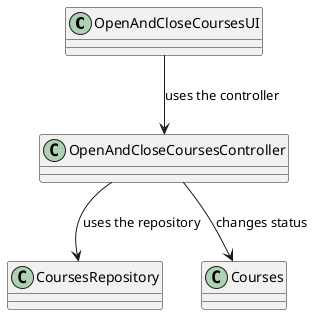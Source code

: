 @startuml
'https://plantuml.com/class-diagram

class OpenAndCloseCoursesUI  {

}

class OpenAndCloseCoursesController {

}

class CoursesRepository {

}

class Courses {

}

OpenAndCloseCoursesUI -down-> OpenAndCloseCoursesController: uses the controller
OpenAndCloseCoursesController --> CoursesRepository: uses the repository
OpenAndCloseCoursesController --> Courses: changes status


@enduml